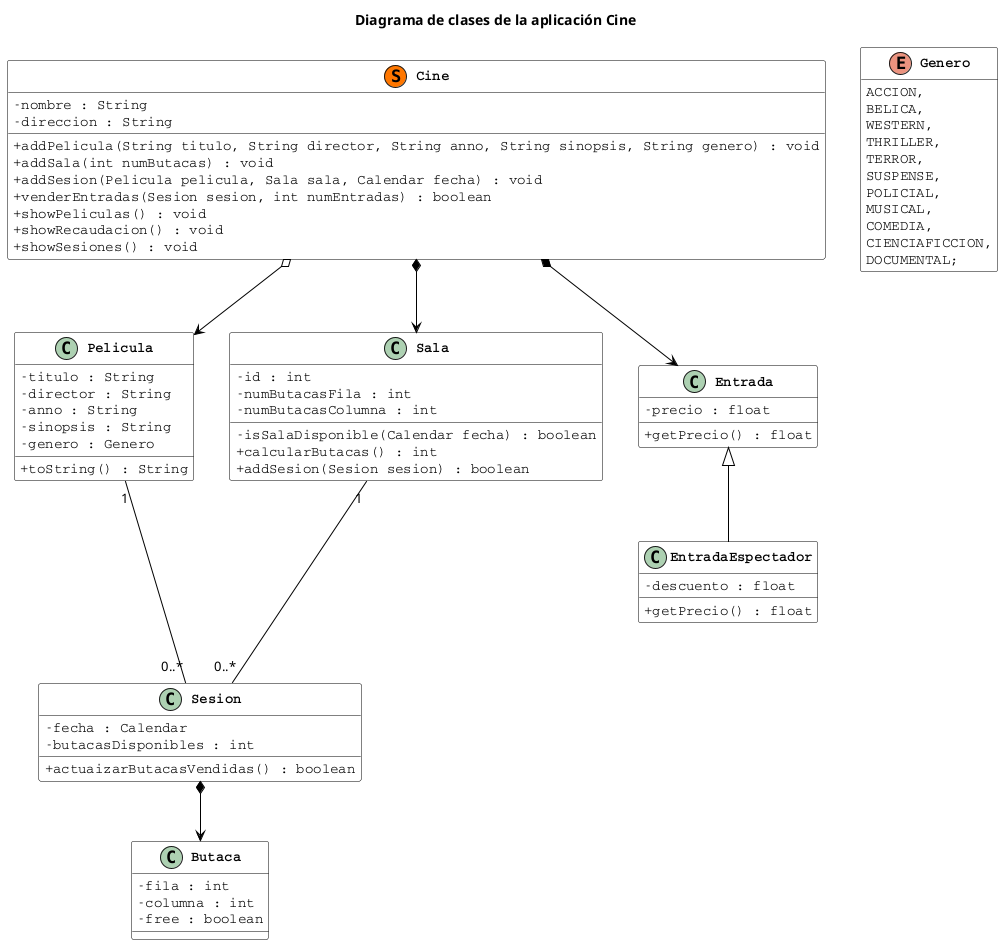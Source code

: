@startuml
skinparam {
  classAttributeIconSize 0
  ClassBorderColor Black
  ClassBackgroundColor White
  ClassFontStyle bold
  ClassFontName Courier
  ClassAttributeFontName Courier
  ArrowColor Black
  Shadowing false
}

title Diagrama de clases de la aplicación Cine

hide enum methods

class Cine << (S,#FF7700) >> {
    - nombre : String
    - direccion : String

    + addPelicula(String titulo, String director, String anno, String sinopsis, String genero) : void
    + addSala(int numButacas) : void
    + addSesion(Pelicula pelicula, Sala sala, Calendar fecha) : void
    + venderEntradas(Sesion sesion, int numEntradas) : boolean
    + showPeliculas() : void
    + showRecaudacion() : void
    + showSesiones() : void
}

class Sesion {
    - fecha : Calendar
    - butacasDisponibles : int

    + actuaizarButacasVendidas() : boolean
}

class Butaca{
    - fila : int
    - columna : int
    - free : boolean
}

class Pelicula{
    - titulo : String
    - director : String
    - anno : String
    - sinopsis : String
    - genero : Genero

    + toString() : String
}

class Sala{
    - id : int
    - numButacasFila : int
    - numButacasColumna : int

    - isSalaDisponible(Calendar fecha) : boolean
    + calcularButacas() : int
    + addSesion(Sesion sesion) : boolean
}

class Entrada{
    - precio : float

    + getPrecio() : float
}

class EntradaEspectador extends Entrada{
    - descuento : float

    + getPrecio() : float
}

enum Genero {
    ACCION,
    BELICA,
    WESTERN,
    THRILLER,
    TERROR,
    SUSPENSE,
    POLICIAL,
    MUSICAL,
    COMEDIA,
    CIENCIAFICCION,
    DOCUMENTAL;
}

Cine *--> Sala
Cine *--> Entrada
Cine o--> Pelicula

Pelicula "1" --- "0..*" Sesion
Sala "1" --- "0..*" Sesion
Sesion *--> Butaca

@enduml
